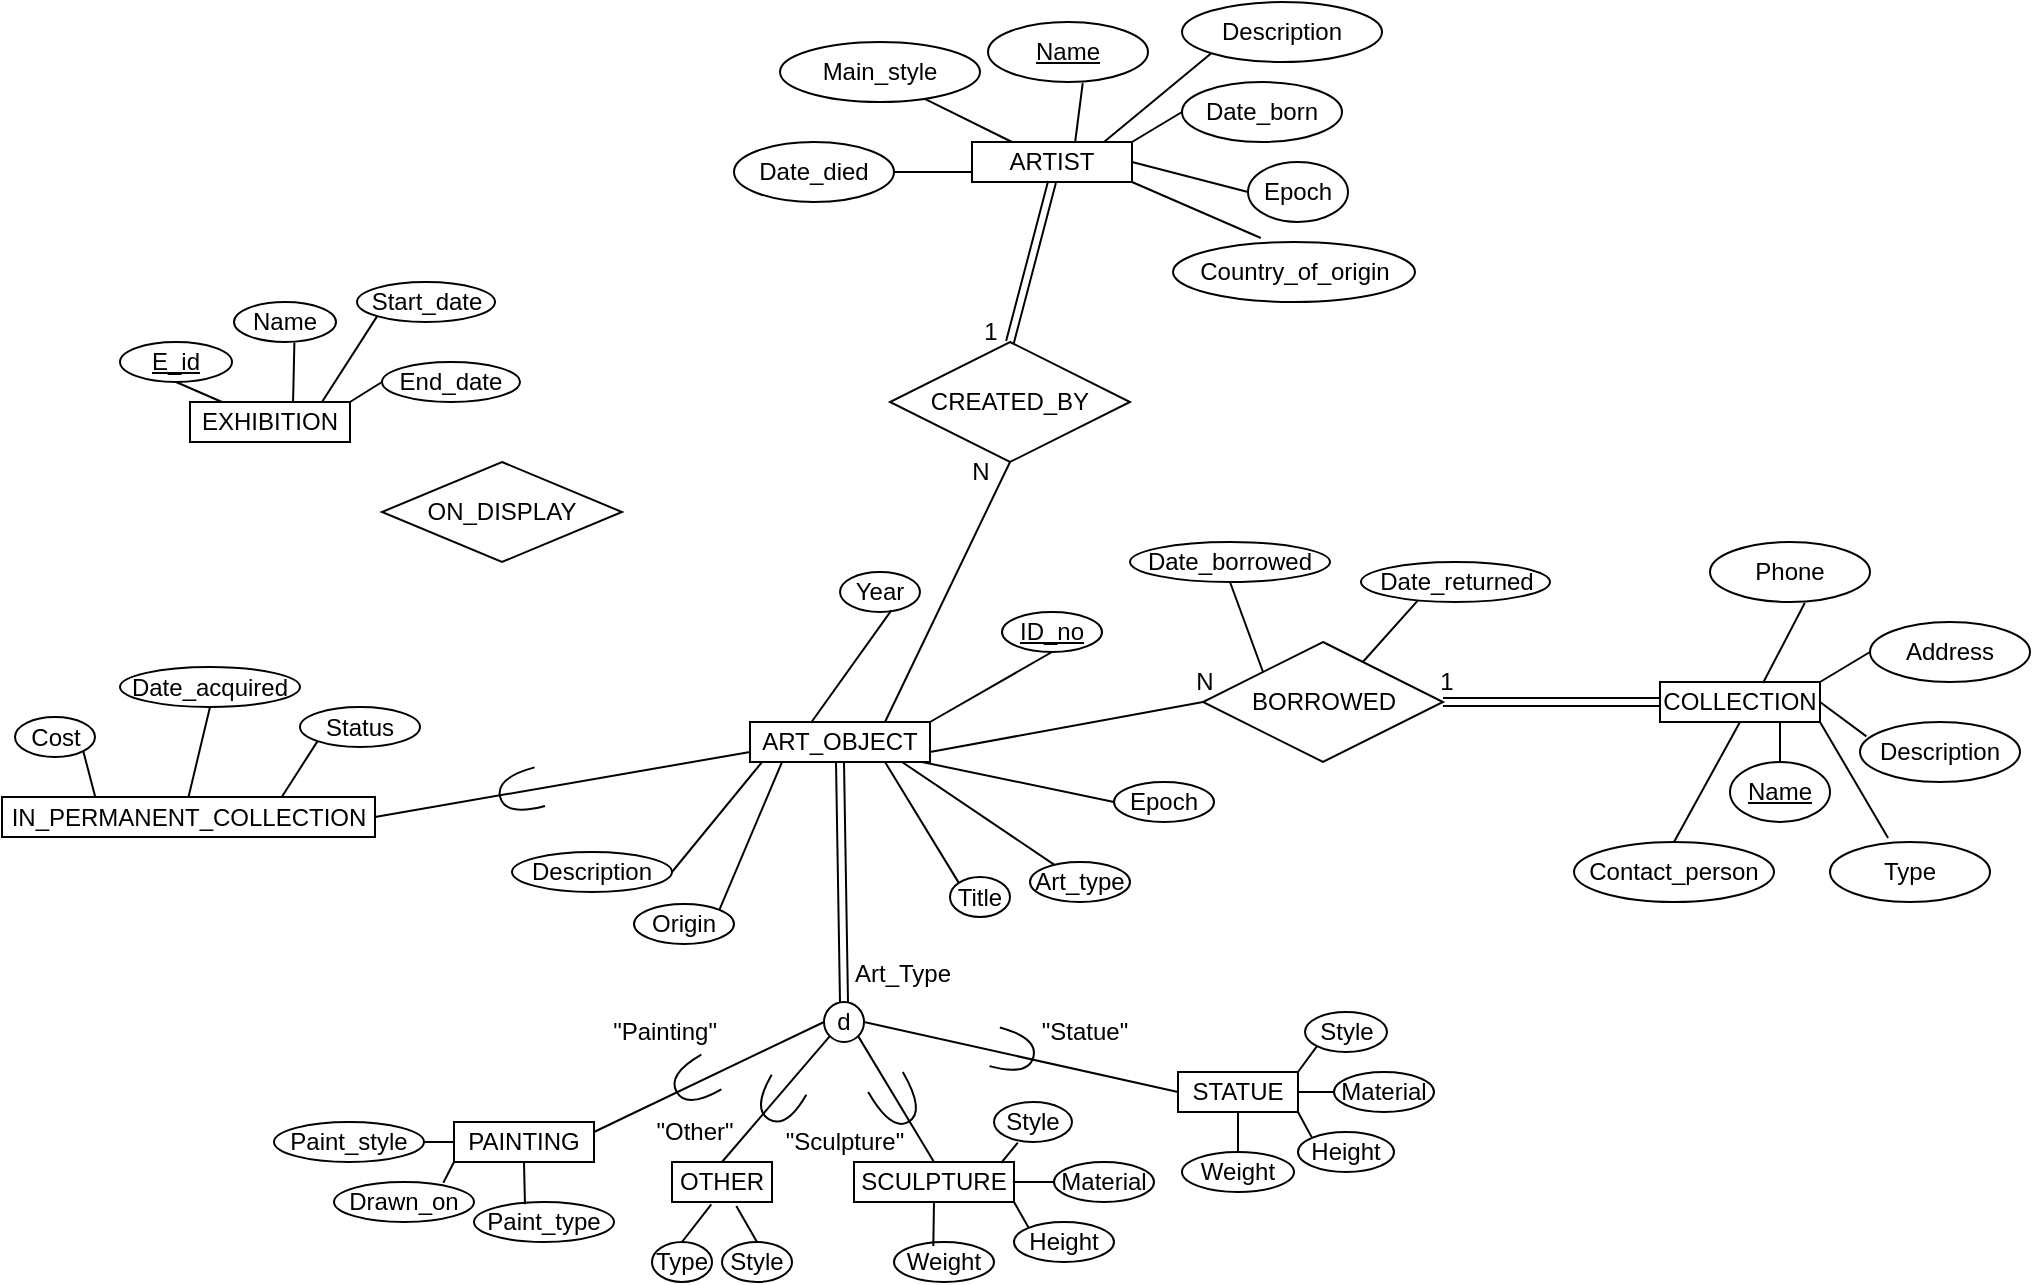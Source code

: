 <mxfile version="20.5.3" type="github">
  <diagram id="R2lEEEUBdFMjLlhIrx00" name="Page-1">
    <mxGraphModel dx="1968" dy="484" grid="1" gridSize="10" guides="1" tooltips="1" connect="1" arrows="1" fold="1" page="1" pageScale="1" pageWidth="850" pageHeight="1100" math="0" shadow="0" extFonts="Permanent Marker^https://fonts.googleapis.com/css?family=Permanent+Marker">
      <root>
        <mxCell id="0" />
        <mxCell id="1" parent="0" />
        <mxCell id="aG9_IfBSH0ol4kUv04LN-1" value="ART_OBJECT" style="rounded=0;whiteSpace=wrap;html=1;" parent="1" vertex="1">
          <mxGeometry x="14" y="570" width="90" height="20" as="geometry" />
        </mxCell>
        <mxCell id="aG9_IfBSH0ol4kUv04LN-3" value="ID_no" style="ellipse;whiteSpace=wrap;html=1;align=center;fontStyle=4;" parent="1" vertex="1">
          <mxGeometry x="140" y="515" width="50" height="20" as="geometry" />
        </mxCell>
        <mxCell id="aG9_IfBSH0ol4kUv04LN-5" value="Year" style="ellipse;whiteSpace=wrap;html=1;align=center;" parent="1" vertex="1">
          <mxGeometry x="59" y="495" width="40" height="20" as="geometry" />
        </mxCell>
        <mxCell id="aG9_IfBSH0ol4kUv04LN-6" value="Title" style="ellipse;whiteSpace=wrap;html=1;" parent="1" vertex="1">
          <mxGeometry x="114" y="647.5" width="30" height="20" as="geometry" />
        </mxCell>
        <mxCell id="aG9_IfBSH0ol4kUv04LN-8" value="Description" style="ellipse;whiteSpace=wrap;html=1;" parent="1" vertex="1">
          <mxGeometry x="-105" y="635" width="80" height="20" as="geometry" />
        </mxCell>
        <mxCell id="aG9_IfBSH0ol4kUv04LN-10" value="" style="endArrow=none;html=1;rounded=0;exitX=1;exitY=0.5;exitDx=0;exitDy=0;" parent="1" source="aG9_IfBSH0ol4kUv04LN-8" edge="1">
          <mxGeometry width="50" height="50" relative="1" as="geometry">
            <mxPoint x="-16" y="720" as="sourcePoint" />
            <mxPoint x="20" y="590" as="targetPoint" />
          </mxGeometry>
        </mxCell>
        <mxCell id="aG9_IfBSH0ol4kUv04LN-12" value="" style="endArrow=none;html=1;rounded=0;entryX=0.5;entryY=1;entryDx=0;entryDy=0;exitX=1;exitY=0;exitDx=0;exitDy=0;" parent="1" source="aG9_IfBSH0ol4kUv04LN-1" target="aG9_IfBSH0ol4kUv04LN-3" edge="1">
          <mxGeometry width="50" height="50" relative="1" as="geometry">
            <mxPoint x="-16" y="720" as="sourcePoint" />
            <mxPoint x="34" y="670" as="targetPoint" />
          </mxGeometry>
        </mxCell>
        <mxCell id="aG9_IfBSH0ol4kUv04LN-15" value="PAINTING" style="rounded=0;whiteSpace=wrap;html=1;" parent="1" vertex="1">
          <mxGeometry x="-134" y="770" width="70" height="20" as="geometry" />
        </mxCell>
        <mxCell id="aG9_IfBSH0ol4kUv04LN-16" value="SCULPTURE" style="rounded=0;whiteSpace=wrap;html=1;" parent="1" vertex="1">
          <mxGeometry x="66" y="790" width="80" height="20" as="geometry" />
        </mxCell>
        <mxCell id="aG9_IfBSH0ol4kUv04LN-17" value="STATUE" style="rounded=0;whiteSpace=wrap;html=1;" parent="1" vertex="1">
          <mxGeometry x="228" y="745" width="60" height="20" as="geometry" />
        </mxCell>
        <mxCell id="aG9_IfBSH0ol4kUv04LN-18" value="Paint_type" style="ellipse;whiteSpace=wrap;html=1;" parent="1" vertex="1">
          <mxGeometry x="-124" y="810" width="70" height="20" as="geometry" />
        </mxCell>
        <mxCell id="aG9_IfBSH0ol4kUv04LN-19" value="Paint_style" style="ellipse;whiteSpace=wrap;html=1;" parent="1" vertex="1">
          <mxGeometry x="-224" y="770" width="75" height="20" as="geometry" />
        </mxCell>
        <mxCell id="aG9_IfBSH0ol4kUv04LN-20" value="Drawn_on" style="ellipse;whiteSpace=wrap;html=1;" parent="1" vertex="1">
          <mxGeometry x="-194" y="800" width="70" height="20" as="geometry" />
        </mxCell>
        <mxCell id="aG9_IfBSH0ol4kUv04LN-21" value="" style="endArrow=none;html=1;rounded=0;exitX=1;exitY=0.5;exitDx=0;exitDy=0;entryX=0;entryY=0.5;entryDx=0;entryDy=0;" parent="1" source="aG9_IfBSH0ol4kUv04LN-19" target="aG9_IfBSH0ol4kUv04LN-15" edge="1">
          <mxGeometry width="50" height="50" relative="1" as="geometry">
            <mxPoint x="-74" y="870" as="sourcePoint" />
            <mxPoint x="-24" y="820" as="targetPoint" />
          </mxGeometry>
        </mxCell>
        <mxCell id="aG9_IfBSH0ol4kUv04LN-22" value="" style="endArrow=none;html=1;rounded=0;exitX=0.781;exitY=0.017;exitDx=0;exitDy=0;exitPerimeter=0;entryX=0;entryY=1;entryDx=0;entryDy=0;" parent="1" source="aG9_IfBSH0ol4kUv04LN-20" target="aG9_IfBSH0ol4kUv04LN-15" edge="1">
          <mxGeometry width="50" height="50" relative="1" as="geometry">
            <mxPoint x="-74" y="870" as="sourcePoint" />
            <mxPoint x="-24" y="820" as="targetPoint" />
          </mxGeometry>
        </mxCell>
        <mxCell id="aG9_IfBSH0ol4kUv04LN-23" value="" style="endArrow=none;html=1;rounded=0;entryX=0.5;entryY=1;entryDx=0;entryDy=0;exitX=0.364;exitY=0.058;exitDx=0;exitDy=0;exitPerimeter=0;" parent="1" source="aG9_IfBSH0ol4kUv04LN-18" target="aG9_IfBSH0ol4kUv04LN-15" edge="1">
          <mxGeometry width="50" height="50" relative="1" as="geometry">
            <mxPoint x="-74" y="870" as="sourcePoint" />
            <mxPoint x="-24" y="820" as="targetPoint" />
          </mxGeometry>
        </mxCell>
        <mxCell id="aG9_IfBSH0ol4kUv04LN-24" value="Material" style="ellipse;whiteSpace=wrap;html=1;" parent="1" vertex="1">
          <mxGeometry x="166" y="790" width="50" height="20" as="geometry" />
        </mxCell>
        <mxCell id="aG9_IfBSH0ol4kUv04LN-25" value="Height" style="ellipse;whiteSpace=wrap;html=1;" parent="1" vertex="1">
          <mxGeometry x="146" y="820" width="50" height="20" as="geometry" />
        </mxCell>
        <mxCell id="aG9_IfBSH0ol4kUv04LN-26" value="Weight" style="ellipse;whiteSpace=wrap;html=1;" parent="1" vertex="1">
          <mxGeometry x="86" y="830" width="50" height="20" as="geometry" />
        </mxCell>
        <mxCell id="aG9_IfBSH0ol4kUv04LN-27" value="Style" style="ellipse;whiteSpace=wrap;html=1;" parent="1" vertex="1">
          <mxGeometry x="136" y="760" width="39" height="20" as="geometry" />
        </mxCell>
        <mxCell id="aG9_IfBSH0ol4kUv04LN-28" value="" style="endArrow=none;html=1;rounded=0;entryX=0.5;entryY=1;entryDx=0;entryDy=0;exitX=0.393;exitY=0.1;exitDx=0;exitDy=0;exitPerimeter=0;" parent="1" source="aG9_IfBSH0ol4kUv04LN-26" target="aG9_IfBSH0ol4kUv04LN-16" edge="1">
          <mxGeometry width="50" height="50" relative="1" as="geometry">
            <mxPoint x="66" y="930" as="sourcePoint" />
            <mxPoint x="116" y="880" as="targetPoint" />
          </mxGeometry>
        </mxCell>
        <mxCell id="aG9_IfBSH0ol4kUv04LN-29" value="" style="endArrow=none;html=1;rounded=0;entryX=1;entryY=1;entryDx=0;entryDy=0;exitX=0;exitY=0;exitDx=0;exitDy=0;" parent="1" source="aG9_IfBSH0ol4kUv04LN-25" target="aG9_IfBSH0ol4kUv04LN-16" edge="1">
          <mxGeometry width="50" height="50" relative="1" as="geometry">
            <mxPoint x="66" y="930" as="sourcePoint" />
            <mxPoint x="116" y="880" as="targetPoint" />
          </mxGeometry>
        </mxCell>
        <mxCell id="aG9_IfBSH0ol4kUv04LN-30" value="" style="endArrow=none;html=1;rounded=0;entryX=1;entryY=0.5;entryDx=0;entryDy=0;exitX=0;exitY=0.5;exitDx=0;exitDy=0;" parent="1" source="aG9_IfBSH0ol4kUv04LN-24" target="aG9_IfBSH0ol4kUv04LN-16" edge="1">
          <mxGeometry width="50" height="50" relative="1" as="geometry">
            <mxPoint x="66" y="930" as="sourcePoint" />
            <mxPoint x="116" y="880" as="targetPoint" />
          </mxGeometry>
        </mxCell>
        <mxCell id="aG9_IfBSH0ol4kUv04LN-31" value="" style="endArrow=none;html=1;rounded=0;entryX=0.305;entryY=1.017;entryDx=0;entryDy=0;entryPerimeter=0;exitX=0.92;exitY=0.02;exitDx=0;exitDy=0;exitPerimeter=0;" parent="1" source="aG9_IfBSH0ol4kUv04LN-16" target="aG9_IfBSH0ol4kUv04LN-27" edge="1">
          <mxGeometry width="50" height="50" relative="1" as="geometry">
            <mxPoint x="66" y="930" as="sourcePoint" />
            <mxPoint x="116" y="880" as="targetPoint" />
          </mxGeometry>
        </mxCell>
        <mxCell id="aG9_IfBSH0ol4kUv04LN-32" value="OTHER" style="rounded=0;whiteSpace=wrap;html=1;" parent="1" vertex="1">
          <mxGeometry x="-25" y="790" width="50" height="20" as="geometry" />
        </mxCell>
        <mxCell id="aG9_IfBSH0ol4kUv04LN-33" value="Type" style="ellipse;whiteSpace=wrap;html=1;" parent="1" vertex="1">
          <mxGeometry x="-35" y="830" width="30" height="20" as="geometry" />
        </mxCell>
        <mxCell id="aG9_IfBSH0ol4kUv04LN-35" value="Style" style="ellipse;whiteSpace=wrap;html=1;" parent="1" vertex="1">
          <mxGeometry y="830" width="35" height="20" as="geometry" />
        </mxCell>
        <mxCell id="aG9_IfBSH0ol4kUv04LN-36" value="" style="endArrow=none;html=1;rounded=0;exitX=0.5;exitY=0;exitDx=0;exitDy=0;entryX=0.393;entryY=1.058;entryDx=0;entryDy=0;entryPerimeter=0;" parent="1" source="aG9_IfBSH0ol4kUv04LN-33" target="aG9_IfBSH0ol4kUv04LN-32" edge="1">
          <mxGeometry width="50" height="50" relative="1" as="geometry">
            <mxPoint x="15" y="840" as="sourcePoint" />
            <mxPoint x="65" y="790" as="targetPoint" />
          </mxGeometry>
        </mxCell>
        <mxCell id="aG9_IfBSH0ol4kUv04LN-37" value="" style="endArrow=none;html=1;rounded=0;exitX=0.5;exitY=0;exitDx=0;exitDy=0;entryX=0.643;entryY=1.1;entryDx=0;entryDy=0;entryPerimeter=0;" parent="1" source="aG9_IfBSH0ol4kUv04LN-35" target="aG9_IfBSH0ol4kUv04LN-32" edge="1">
          <mxGeometry width="50" height="50" relative="1" as="geometry">
            <mxPoint x="15" y="840" as="sourcePoint" />
            <mxPoint x="65" y="790" as="targetPoint" />
          </mxGeometry>
        </mxCell>
        <mxCell id="4bkVH7N1i63I4MIoj6SS-14" value="COLLECTION" style="rounded=0;whiteSpace=wrap;html=1;" parent="1" vertex="1">
          <mxGeometry x="469" y="550" width="80" height="20" as="geometry" />
        </mxCell>
        <mxCell id="4bkVH7N1i63I4MIoj6SS-15" value="Contact_person" style="ellipse;whiteSpace=wrap;html=1;align=center;" parent="1" vertex="1">
          <mxGeometry x="426" y="630" width="100" height="30" as="geometry" />
        </mxCell>
        <mxCell id="4bkVH7N1i63I4MIoj6SS-16" value="Phone" style="ellipse;whiteSpace=wrap;html=1;align=center;" parent="1" vertex="1">
          <mxGeometry x="494" y="480" width="80" height="30" as="geometry" />
        </mxCell>
        <mxCell id="4bkVH7N1i63I4MIoj6SS-17" value="Address" style="ellipse;whiteSpace=wrap;html=1;align=center;" parent="1" vertex="1">
          <mxGeometry x="574" y="520" width="80" height="30" as="geometry" />
        </mxCell>
        <mxCell id="4bkVH7N1i63I4MIoj6SS-18" value="Description" style="ellipse;whiteSpace=wrap;html=1;align=center;" parent="1" vertex="1">
          <mxGeometry x="569" y="570" width="80" height="30" as="geometry" />
        </mxCell>
        <mxCell id="4bkVH7N1i63I4MIoj6SS-19" value="Type" style="ellipse;whiteSpace=wrap;html=1;align=center;" parent="1" vertex="1">
          <mxGeometry x="554" y="630" width="80" height="30" as="geometry" />
        </mxCell>
        <mxCell id="4bkVH7N1i63I4MIoj6SS-20" value="&lt;u&gt;Name&lt;/u&gt;" style="ellipse;whiteSpace=wrap;html=1;align=center;" parent="1" vertex="1">
          <mxGeometry x="504" y="590" width="50" height="30" as="geometry" />
        </mxCell>
        <mxCell id="4bkVH7N1i63I4MIoj6SS-21" value="" style="endArrow=none;html=1;rounded=0;exitX=0.5;exitY=0;exitDx=0;exitDy=0;entryX=0.5;entryY=1;entryDx=0;entryDy=0;" parent="1" source="4bkVH7N1i63I4MIoj6SS-15" target="4bkVH7N1i63I4MIoj6SS-14" edge="1">
          <mxGeometry relative="1" as="geometry">
            <mxPoint x="454" y="606" as="sourcePoint" />
            <mxPoint x="534" y="576" as="targetPoint" />
          </mxGeometry>
        </mxCell>
        <mxCell id="4bkVH7N1i63I4MIoj6SS-22" value="" style="endArrow=none;html=1;rounded=0;entryX=0.5;entryY=0;entryDx=0;entryDy=0;exitX=0.75;exitY=1;exitDx=0;exitDy=0;" parent="1" source="4bkVH7N1i63I4MIoj6SS-14" target="4bkVH7N1i63I4MIoj6SS-20" edge="1">
          <mxGeometry relative="1" as="geometry">
            <mxPoint x="374" y="576" as="sourcePoint" />
            <mxPoint x="534" y="576" as="targetPoint" />
          </mxGeometry>
        </mxCell>
        <mxCell id="4bkVH7N1i63I4MIoj6SS-23" value="" style="endArrow=none;html=1;rounded=0;exitX=0.363;exitY=-0.067;exitDx=0;exitDy=0;exitPerimeter=0;entryX=1;entryY=1;entryDx=0;entryDy=0;" parent="1" source="4bkVH7N1i63I4MIoj6SS-19" target="4bkVH7N1i63I4MIoj6SS-14" edge="1">
          <mxGeometry relative="1" as="geometry">
            <mxPoint x="374" y="576" as="sourcePoint" />
            <mxPoint x="534" y="576" as="targetPoint" />
          </mxGeometry>
        </mxCell>
        <mxCell id="4bkVH7N1i63I4MIoj6SS-24" value="" style="endArrow=none;html=1;rounded=0;exitX=0.644;exitY=0.025;exitDx=0;exitDy=0;exitPerimeter=0;entryX=0.592;entryY=1.017;entryDx=0;entryDy=0;entryPerimeter=0;" parent="1" source="4bkVH7N1i63I4MIoj6SS-14" target="4bkVH7N1i63I4MIoj6SS-16" edge="1">
          <mxGeometry relative="1" as="geometry">
            <mxPoint x="374" y="576" as="sourcePoint" />
            <mxPoint x="534" y="576" as="targetPoint" />
          </mxGeometry>
        </mxCell>
        <mxCell id="4bkVH7N1i63I4MIoj6SS-25" value="" style="endArrow=none;html=1;rounded=0;exitX=1;exitY=0;exitDx=0;exitDy=0;entryX=0;entryY=0.5;entryDx=0;entryDy=0;" parent="1" source="4bkVH7N1i63I4MIoj6SS-14" target="4bkVH7N1i63I4MIoj6SS-17" edge="1">
          <mxGeometry relative="1" as="geometry">
            <mxPoint x="374" y="576" as="sourcePoint" />
            <mxPoint x="534" y="576" as="targetPoint" />
          </mxGeometry>
        </mxCell>
        <mxCell id="4bkVH7N1i63I4MIoj6SS-26" value="" style="endArrow=none;html=1;rounded=0;exitX=1;exitY=0.5;exitDx=0;exitDy=0;entryX=0.04;entryY=0.239;entryDx=0;entryDy=0;entryPerimeter=0;" parent="1" source="4bkVH7N1i63I4MIoj6SS-14" target="4bkVH7N1i63I4MIoj6SS-18" edge="1">
          <mxGeometry relative="1" as="geometry">
            <mxPoint x="374" y="576" as="sourcePoint" />
            <mxPoint x="534" y="576" as="targetPoint" />
          </mxGeometry>
        </mxCell>
        <mxCell id="4bkVH7N1i63I4MIoj6SS-27" value="ARTIST" style="rounded=0;whiteSpace=wrap;html=1;" parent="1" vertex="1">
          <mxGeometry x="125" y="280" width="80" height="20" as="geometry" />
        </mxCell>
        <mxCell id="4bkVH7N1i63I4MIoj6SS-28" value="Main_style" style="ellipse;whiteSpace=wrap;html=1;align=center;" parent="1" vertex="1">
          <mxGeometry x="29" y="230" width="100" height="30" as="geometry" />
        </mxCell>
        <mxCell id="4bkVH7N1i63I4MIoj6SS-29" value="&lt;u&gt;Name&lt;/u&gt;" style="ellipse;whiteSpace=wrap;html=1;align=center;" parent="1" vertex="1">
          <mxGeometry x="133" y="220" width="80" height="30" as="geometry" />
        </mxCell>
        <mxCell id="4bkVH7N1i63I4MIoj6SS-30" value="Date_born" style="ellipse;whiteSpace=wrap;html=1;align=center;" parent="1" vertex="1">
          <mxGeometry x="230" y="250" width="80" height="30" as="geometry" />
        </mxCell>
        <mxCell id="4bkVH7N1i63I4MIoj6SS-31" value="Date_died" style="ellipse;whiteSpace=wrap;html=1;align=center;" parent="1" vertex="1">
          <mxGeometry x="6" y="280" width="80" height="30" as="geometry" />
        </mxCell>
        <mxCell id="4bkVH7N1i63I4MIoj6SS-32" value="Country_of_origin" style="ellipse;whiteSpace=wrap;html=1;align=center;" parent="1" vertex="1">
          <mxGeometry x="225.5" y="330" width="121" height="30" as="geometry" />
        </mxCell>
        <mxCell id="4bkVH7N1i63I4MIoj6SS-33" value="Epoch" style="ellipse;whiteSpace=wrap;html=1;align=center;" parent="1" vertex="1">
          <mxGeometry x="263" y="290" width="50" height="30" as="geometry" />
        </mxCell>
        <mxCell id="4bkVH7N1i63I4MIoj6SS-36" value="" style="endArrow=none;html=1;rounded=0;exitX=0.363;exitY=-0.067;exitDx=0;exitDy=0;exitPerimeter=0;entryX=1;entryY=1;entryDx=0;entryDy=0;" parent="1" source="4bkVH7N1i63I4MIoj6SS-32" target="4bkVH7N1i63I4MIoj6SS-27" edge="1">
          <mxGeometry relative="1" as="geometry">
            <mxPoint x="30" y="306" as="sourcePoint" />
            <mxPoint x="190" y="306" as="targetPoint" />
          </mxGeometry>
        </mxCell>
        <mxCell id="4bkVH7N1i63I4MIoj6SS-37" value="" style="endArrow=none;html=1;rounded=0;exitX=0.644;exitY=0.025;exitDx=0;exitDy=0;exitPerimeter=0;entryX=0.592;entryY=1.017;entryDx=0;entryDy=0;entryPerimeter=0;" parent="1" source="4bkVH7N1i63I4MIoj6SS-27" target="4bkVH7N1i63I4MIoj6SS-29" edge="1">
          <mxGeometry relative="1" as="geometry">
            <mxPoint x="30" y="306" as="sourcePoint" />
            <mxPoint x="190" y="306" as="targetPoint" />
          </mxGeometry>
        </mxCell>
        <mxCell id="4bkVH7N1i63I4MIoj6SS-38" value="" style="endArrow=none;html=1;rounded=0;exitX=1;exitY=0;exitDx=0;exitDy=0;entryX=0;entryY=0.5;entryDx=0;entryDy=0;" parent="1" source="4bkVH7N1i63I4MIoj6SS-27" target="4bkVH7N1i63I4MIoj6SS-30" edge="1">
          <mxGeometry relative="1" as="geometry">
            <mxPoint x="30" y="306" as="sourcePoint" />
            <mxPoint x="190" y="306" as="targetPoint" />
          </mxGeometry>
        </mxCell>
        <mxCell id="4bkVH7N1i63I4MIoj6SS-41" value="Description" style="ellipse;whiteSpace=wrap;html=1;align=center;" parent="1" vertex="1">
          <mxGeometry x="230" y="210" width="100" height="30" as="geometry" />
        </mxCell>
        <mxCell id="4bkVH7N1i63I4MIoj6SS-42" value="" style="endArrow=none;html=1;rounded=0;entryX=0;entryY=1;entryDx=0;entryDy=0;" parent="1" target="4bkVH7N1i63I4MIoj6SS-41" edge="1">
          <mxGeometry relative="1" as="geometry">
            <mxPoint x="191" y="280" as="sourcePoint" />
            <mxPoint x="261" y="380" as="targetPoint" />
          </mxGeometry>
        </mxCell>
        <mxCell id="4bkVH7N1i63I4MIoj6SS-43" value="EXHIBITION" style="rounded=0;whiteSpace=wrap;html=1;" parent="1" vertex="1">
          <mxGeometry x="-266" y="410" width="80" height="20" as="geometry" />
        </mxCell>
        <mxCell id="4bkVH7N1i63I4MIoj6SS-45" value="Name" style="ellipse;whiteSpace=wrap;html=1;align=center;" parent="1" vertex="1">
          <mxGeometry x="-244" y="360" width="51" height="20" as="geometry" />
        </mxCell>
        <mxCell id="4bkVH7N1i63I4MIoj6SS-46" value="End_date" style="ellipse;whiteSpace=wrap;html=1;align=center;" parent="1" vertex="1">
          <mxGeometry x="-170" y="390" width="69" height="20" as="geometry" />
        </mxCell>
        <mxCell id="4bkVH7N1i63I4MIoj6SS-53" value="" style="endArrow=none;html=1;rounded=0;exitX=0.644;exitY=0.025;exitDx=0;exitDy=0;exitPerimeter=0;entryX=0.592;entryY=1.017;entryDx=0;entryDy=0;entryPerimeter=0;" parent="1" source="4bkVH7N1i63I4MIoj6SS-43" target="4bkVH7N1i63I4MIoj6SS-45" edge="1">
          <mxGeometry relative="1" as="geometry">
            <mxPoint x="-361" y="436" as="sourcePoint" />
            <mxPoint x="-201" y="436" as="targetPoint" />
          </mxGeometry>
        </mxCell>
        <mxCell id="4bkVH7N1i63I4MIoj6SS-54" value="" style="endArrow=none;html=1;rounded=0;exitX=1;exitY=0;exitDx=0;exitDy=0;entryX=0;entryY=0.5;entryDx=0;entryDy=0;" parent="1" source="4bkVH7N1i63I4MIoj6SS-43" target="4bkVH7N1i63I4MIoj6SS-46" edge="1">
          <mxGeometry relative="1" as="geometry">
            <mxPoint x="-361" y="436" as="sourcePoint" />
            <mxPoint x="-201" y="436" as="targetPoint" />
          </mxGeometry>
        </mxCell>
        <mxCell id="4bkVH7N1i63I4MIoj6SS-56" value="Start_date" style="ellipse;whiteSpace=wrap;html=1;align=center;" parent="1" vertex="1">
          <mxGeometry x="-182.5" y="350" width="69" height="20" as="geometry" />
        </mxCell>
        <mxCell id="4bkVH7N1i63I4MIoj6SS-57" value="" style="endArrow=none;html=1;rounded=0;entryX=0;entryY=1;entryDx=0;entryDy=0;" parent="1" target="4bkVH7N1i63I4MIoj6SS-56" edge="1">
          <mxGeometry relative="1" as="geometry">
            <mxPoint x="-200" y="410" as="sourcePoint" />
            <mxPoint x="-130" y="510" as="targetPoint" />
          </mxGeometry>
        </mxCell>
        <mxCell id="KF6m2OH61NZoIcK5nzoi-1" value="Art_type" style="ellipse;whiteSpace=wrap;html=1;" parent="1" vertex="1">
          <mxGeometry x="154" y="640" width="50" height="20" as="geometry" />
        </mxCell>
        <mxCell id="KF6m2OH61NZoIcK5nzoi-3" value="Weight" style="ellipse;whiteSpace=wrap;html=1;" parent="1" vertex="1">
          <mxGeometry x="230" y="785" width="56" height="20" as="geometry" />
        </mxCell>
        <mxCell id="KF6m2OH61NZoIcK5nzoi-4" value="Height" style="ellipse;whiteSpace=wrap;html=1;" parent="1" vertex="1">
          <mxGeometry x="288" y="775" width="48" height="20" as="geometry" />
        </mxCell>
        <mxCell id="KF6m2OH61NZoIcK5nzoi-5" value="Material" style="ellipse;whiteSpace=wrap;html=1;" parent="1" vertex="1">
          <mxGeometry x="306" y="745" width="50" height="20" as="geometry" />
        </mxCell>
        <mxCell id="KF6m2OH61NZoIcK5nzoi-6" value="Style" style="ellipse;whiteSpace=wrap;html=1;" parent="1" vertex="1">
          <mxGeometry x="291.5" y="715" width="41" height="20" as="geometry" />
        </mxCell>
        <mxCell id="KF6m2OH61NZoIcK5nzoi-7" value="" style="endArrow=none;html=1;rounded=0;entryX=0.5;entryY=1;entryDx=0;entryDy=0;exitX=0.5;exitY=0;exitDx=0;exitDy=0;" parent="1" source="KF6m2OH61NZoIcK5nzoi-3" target="aG9_IfBSH0ol4kUv04LN-17" edge="1">
          <mxGeometry width="50" height="50" relative="1" as="geometry">
            <mxPoint x="26" y="845" as="sourcePoint" />
            <mxPoint x="76" y="795" as="targetPoint" />
          </mxGeometry>
        </mxCell>
        <mxCell id="KF6m2OH61NZoIcK5nzoi-8" value="" style="endArrow=none;html=1;rounded=0;entryX=1;entryY=1;entryDx=0;entryDy=0;exitX=0;exitY=0;exitDx=0;exitDy=0;" parent="1" source="KF6m2OH61NZoIcK5nzoi-4" target="aG9_IfBSH0ol4kUv04LN-17" edge="1">
          <mxGeometry width="50" height="50" relative="1" as="geometry">
            <mxPoint x="216" y="845" as="sourcePoint" />
            <mxPoint x="266" y="795" as="targetPoint" />
          </mxGeometry>
        </mxCell>
        <mxCell id="KF6m2OH61NZoIcK5nzoi-9" value="" style="endArrow=none;html=1;rounded=0;entryX=1;entryY=0.5;entryDx=0;entryDy=0;exitX=0;exitY=0.5;exitDx=0;exitDy=0;" parent="1" source="KF6m2OH61NZoIcK5nzoi-5" target="aG9_IfBSH0ol4kUv04LN-17" edge="1">
          <mxGeometry width="50" height="50" relative="1" as="geometry">
            <mxPoint x="216" y="845" as="sourcePoint" />
            <mxPoint x="266" y="795" as="targetPoint" />
          </mxGeometry>
        </mxCell>
        <mxCell id="KF6m2OH61NZoIcK5nzoi-10" value="" style="endArrow=none;html=1;rounded=0;entryX=0;entryY=1;entryDx=0;entryDy=0;exitX=1;exitY=0;exitDx=0;exitDy=0;" parent="1" source="aG9_IfBSH0ol4kUv04LN-17" target="KF6m2OH61NZoIcK5nzoi-6" edge="1">
          <mxGeometry width="50" height="50" relative="1" as="geometry">
            <mxPoint x="216" y="845" as="sourcePoint" />
            <mxPoint x="266" y="795" as="targetPoint" />
          </mxGeometry>
        </mxCell>
        <mxCell id="KF6m2OH61NZoIcK5nzoi-11" value="Epoch" style="ellipse;whiteSpace=wrap;html=1;" parent="1" vertex="1">
          <mxGeometry x="196" y="600" width="50" height="20" as="geometry" />
        </mxCell>
        <mxCell id="KF6m2OH61NZoIcK5nzoi-12" value="Origin" style="ellipse;whiteSpace=wrap;html=1;" parent="1" vertex="1">
          <mxGeometry x="-44" y="661" width="50" height="20" as="geometry" />
        </mxCell>
        <mxCell id="KF6m2OH61NZoIcK5nzoi-13" value="" style="endArrow=none;html=1;rounded=0;entryX=1;entryY=0;entryDx=0;entryDy=0;" parent="1" target="KF6m2OH61NZoIcK5nzoi-12" edge="1">
          <mxGeometry width="50" height="50" relative="1" as="geometry">
            <mxPoint x="30" y="590" as="sourcePoint" />
            <mxPoint y="660" as="targetPoint" />
          </mxGeometry>
        </mxCell>
        <mxCell id="KF6m2OH61NZoIcK5nzoi-14" value="" style="endArrow=none;html=1;rounded=0;exitX=0.75;exitY=1;exitDx=0;exitDy=0;entryX=0;entryY=0;entryDx=0;entryDy=0;" parent="1" source="aG9_IfBSH0ol4kUv04LN-1" target="aG9_IfBSH0ol4kUv04LN-6" edge="1">
          <mxGeometry width="50" height="50" relative="1" as="geometry">
            <mxPoint x="74" y="680" as="sourcePoint" />
            <mxPoint x="120" y="640" as="targetPoint" />
          </mxGeometry>
        </mxCell>
        <mxCell id="KF6m2OH61NZoIcK5nzoi-16" value="" style="endArrow=none;html=1;rounded=0;" parent="1" target="KF6m2OH61NZoIcK5nzoi-1" edge="1">
          <mxGeometry width="50" height="50" relative="1" as="geometry">
            <mxPoint x="90" y="590" as="sourcePoint" />
            <mxPoint x="160" y="640" as="targetPoint" />
          </mxGeometry>
        </mxCell>
        <mxCell id="KF6m2OH61NZoIcK5nzoi-17" value="" style="endArrow=none;html=1;rounded=0;entryX=0;entryY=0.5;entryDx=0;entryDy=0;" parent="1" target="KF6m2OH61NZoIcK5nzoi-11" edge="1">
          <mxGeometry width="50" height="50" relative="1" as="geometry">
            <mxPoint x="100" y="590" as="sourcePoint" />
            <mxPoint x="124" y="630" as="targetPoint" />
          </mxGeometry>
        </mxCell>
        <mxCell id="KF6m2OH61NZoIcK5nzoi-18" value="IN_PERMANENT_COLLECTION" style="rounded=0;whiteSpace=wrap;html=1;" parent="1" vertex="1">
          <mxGeometry x="-360" y="607.5" width="186.5" height="20" as="geometry" />
        </mxCell>
        <mxCell id="KF6m2OH61NZoIcK5nzoi-19" value="Date_acquired" style="ellipse;whiteSpace=wrap;html=1;" parent="1" vertex="1">
          <mxGeometry x="-301" y="542.5" width="90" height="20" as="geometry" />
        </mxCell>
        <mxCell id="KF6m2OH61NZoIcK5nzoi-20" value="Status" style="ellipse;whiteSpace=wrap;html=1;" parent="1" vertex="1">
          <mxGeometry x="-211" y="562.5" width="60" height="20" as="geometry" />
        </mxCell>
        <mxCell id="KF6m2OH61NZoIcK5nzoi-21" value="Cost" style="ellipse;whiteSpace=wrap;html=1;" parent="1" vertex="1">
          <mxGeometry x="-353.5" y="567.5" width="40" height="20" as="geometry" />
        </mxCell>
        <mxCell id="KF6m2OH61NZoIcK5nzoi-26" value="BORROWED" style="shape=rhombus;perimeter=rhombusPerimeter;whiteSpace=wrap;html=1;align=center;" parent="1" vertex="1">
          <mxGeometry x="240.5" y="530" width="120" height="60" as="geometry" />
        </mxCell>
        <mxCell id="KF6m2OH61NZoIcK5nzoi-27" value="" style="endArrow=none;html=1;rounded=0;entryX=0;entryY=0.5;entryDx=0;entryDy=0;exitX=1;exitY=0.75;exitDx=0;exitDy=0;" parent="1" source="aG9_IfBSH0ol4kUv04LN-1" target="KF6m2OH61NZoIcK5nzoi-26" edge="1">
          <mxGeometry relative="1" as="geometry">
            <mxPoint x="34" y="700" as="sourcePoint" />
            <mxPoint x="194" y="700" as="targetPoint" />
          </mxGeometry>
        </mxCell>
        <mxCell id="KF6m2OH61NZoIcK5nzoi-28" value="" style="endArrow=none;html=1;rounded=0;entryX=0.642;entryY=0.961;entryDx=0;entryDy=0;entryPerimeter=0;exitX=0.338;exitY=0.026;exitDx=0;exitDy=0;exitPerimeter=0;" parent="1" source="aG9_IfBSH0ol4kUv04LN-1" target="aG9_IfBSH0ol4kUv04LN-5" edge="1">
          <mxGeometry width="50" height="50" relative="1" as="geometry">
            <mxPoint x="14" y="730" as="sourcePoint" />
            <mxPoint x="64" y="680" as="targetPoint" />
          </mxGeometry>
        </mxCell>
        <mxCell id="KF6m2OH61NZoIcK5nzoi-30" value="" style="shape=link;html=1;rounded=0;exitX=1;exitY=0.5;exitDx=0;exitDy=0;entryX=0;entryY=0.5;entryDx=0;entryDy=0;" parent="1" source="KF6m2OH61NZoIcK5nzoi-26" target="4bkVH7N1i63I4MIoj6SS-14" edge="1">
          <mxGeometry width="100" relative="1" as="geometry">
            <mxPoint x="394" y="830" as="sourcePoint" />
            <mxPoint x="494" y="830" as="targetPoint" />
          </mxGeometry>
        </mxCell>
        <mxCell id="KF6m2OH61NZoIcK5nzoi-33" value="Date_borrowed" style="ellipse;whiteSpace=wrap;html=1;" parent="1" vertex="1">
          <mxGeometry x="204" y="480" width="100" height="20" as="geometry" />
        </mxCell>
        <mxCell id="KF6m2OH61NZoIcK5nzoi-34" value="Date_returned" style="ellipse;whiteSpace=wrap;html=1;" parent="1" vertex="1">
          <mxGeometry x="319.5" y="490" width="94.5" height="20" as="geometry" />
        </mxCell>
        <mxCell id="KF6m2OH61NZoIcK5nzoi-36" value="" style="endArrow=none;html=1;rounded=0;entryX=0.5;entryY=1;entryDx=0;entryDy=0;exitX=0;exitY=0;exitDx=0;exitDy=0;" parent="1" source="KF6m2OH61NZoIcK5nzoi-26" target="KF6m2OH61NZoIcK5nzoi-33" edge="1">
          <mxGeometry width="50" height="50" relative="1" as="geometry">
            <mxPoint x="254" y="640" as="sourcePoint" />
            <mxPoint x="304" y="590" as="targetPoint" />
          </mxGeometry>
        </mxCell>
        <mxCell id="KF6m2OH61NZoIcK5nzoi-37" value="" style="endArrow=none;html=1;rounded=0;entryX=0.3;entryY=0.967;entryDx=0;entryDy=0;entryPerimeter=0;exitX=0.665;exitY=0.169;exitDx=0;exitDy=0;exitPerimeter=0;" parent="1" source="KF6m2OH61NZoIcK5nzoi-26" target="KF6m2OH61NZoIcK5nzoi-34" edge="1">
          <mxGeometry width="50" height="50" relative="1" as="geometry">
            <mxPoint x="254" y="640" as="sourcePoint" />
            <mxPoint x="304" y="590" as="targetPoint" />
          </mxGeometry>
        </mxCell>
        <mxCell id="KF6m2OH61NZoIcK5nzoi-38" value="N" style="text;html=1;align=center;verticalAlign=middle;resizable=0;points=[];autosize=1;strokeColor=none;fillColor=none;" parent="1" vertex="1">
          <mxGeometry x="226" y="535" width="30" height="30" as="geometry" />
        </mxCell>
        <mxCell id="KF6m2OH61NZoIcK5nzoi-39" value="1" style="text;html=1;align=center;verticalAlign=middle;resizable=0;points=[];autosize=1;strokeColor=none;fillColor=none;" parent="1" vertex="1">
          <mxGeometry x="346.5" y="535" width="30" height="30" as="geometry" />
        </mxCell>
        <mxCell id="KF6m2OH61NZoIcK5nzoi-40" value="d" style="ellipse;whiteSpace=wrap;html=1;aspect=fixed;" parent="1" vertex="1">
          <mxGeometry x="51" y="710" width="20" height="20" as="geometry" />
        </mxCell>
        <mxCell id="KF6m2OH61NZoIcK5nzoi-41" value="" style="shape=link;html=1;rounded=0;exitX=0.5;exitY=1;exitDx=0;exitDy=0;entryX=0.5;entryY=0;entryDx=0;entryDy=0;" parent="1" source="aG9_IfBSH0ol4kUv04LN-1" target="KF6m2OH61NZoIcK5nzoi-40" edge="1">
          <mxGeometry width="100" relative="1" as="geometry">
            <mxPoint x="-6" y="690" as="sourcePoint" />
            <mxPoint x="94" y="690" as="targetPoint" />
          </mxGeometry>
        </mxCell>
        <mxCell id="KF6m2OH61NZoIcK5nzoi-43" value="" style="endArrow=none;html=1;rounded=0;entryX=0;entryY=0.5;entryDx=0;entryDy=0;exitX=1;exitY=0.25;exitDx=0;exitDy=0;" parent="1" source="aG9_IfBSH0ol4kUv04LN-15" target="KF6m2OH61NZoIcK5nzoi-40" edge="1">
          <mxGeometry width="50" height="50" relative="1" as="geometry">
            <mxPoint x="-74" y="840" as="sourcePoint" />
            <mxPoint x="-24" y="790" as="targetPoint" />
          </mxGeometry>
        </mxCell>
        <mxCell id="KF6m2OH61NZoIcK5nzoi-44" value="" style="endArrow=none;html=1;rounded=0;entryX=0;entryY=1;entryDx=0;entryDy=0;exitX=0.5;exitY=0;exitDx=0;exitDy=0;" parent="1" source="aG9_IfBSH0ol4kUv04LN-32" target="KF6m2OH61NZoIcK5nzoi-40" edge="1">
          <mxGeometry width="50" height="50" relative="1" as="geometry">
            <mxPoint x="-34" y="770" as="sourcePoint" />
            <mxPoint x="-24" y="790" as="targetPoint" />
          </mxGeometry>
        </mxCell>
        <mxCell id="KF6m2OH61NZoIcK5nzoi-45" value="" style="endArrow=none;html=1;rounded=0;exitX=0.5;exitY=0;exitDx=0;exitDy=0;entryX=1;entryY=1;entryDx=0;entryDy=0;" parent="1" source="aG9_IfBSH0ol4kUv04LN-16" target="KF6m2OH61NZoIcK5nzoi-40" edge="1">
          <mxGeometry width="50" height="50" relative="1" as="geometry">
            <mxPoint x="-74" y="840" as="sourcePoint" />
            <mxPoint x="76" y="730" as="targetPoint" />
          </mxGeometry>
        </mxCell>
        <mxCell id="KF6m2OH61NZoIcK5nzoi-46" value="" style="endArrow=none;html=1;rounded=0;entryX=0;entryY=0.5;entryDx=0;entryDy=0;exitX=1;exitY=0.5;exitDx=0;exitDy=0;" parent="1" source="KF6m2OH61NZoIcK5nzoi-40" target="aG9_IfBSH0ol4kUv04LN-17" edge="1">
          <mxGeometry width="50" height="50" relative="1" as="geometry">
            <mxPoint x="146" y="780" as="sourcePoint" />
            <mxPoint x="196" y="730" as="targetPoint" />
          </mxGeometry>
        </mxCell>
        <mxCell id="mKaLi4qA4PhpkIRhGY83-1" value="" style="shape=requiredInterface;html=1;verticalLabelPosition=bottom;sketch=0;rotation=-210;" parent="1" vertex="1">
          <mxGeometry x="-24" y="740" width="20" height="20" as="geometry" />
        </mxCell>
        <mxCell id="mKaLi4qA4PhpkIRhGY83-3" value="" style="shape=requiredInterface;html=1;verticalLabelPosition=bottom;sketch=0;rotation=120;" parent="1" vertex="1">
          <mxGeometry x="18.5" y="750" width="20" height="20" as="geometry" />
        </mxCell>
        <mxCell id="mKaLi4qA4PhpkIRhGY83-5" value="" style="shape=requiredInterface;html=1;verticalLabelPosition=bottom;sketch=0;rotation=60;" parent="1" vertex="1">
          <mxGeometry x="76" y="750" width="23" height="20" as="geometry" />
        </mxCell>
        <mxCell id="mKaLi4qA4PhpkIRhGY83-9" value="" style="shape=requiredInterface;html=1;verticalLabelPosition=bottom;sketch=0;rotation=15;" parent="1" vertex="1">
          <mxGeometry x="136" y="725" width="20" height="20" as="geometry" />
        </mxCell>
        <mxCell id="mKaLi4qA4PhpkIRhGY83-12" value="" style="endArrow=none;html=1;rounded=0;exitX=1;exitY=0.5;exitDx=0;exitDy=0;entryX=0;entryY=0.75;entryDx=0;entryDy=0;" parent="1" source="4bkVH7N1i63I4MIoj6SS-31" target="4bkVH7N1i63I4MIoj6SS-27" edge="1">
          <mxGeometry width="50" height="50" relative="1" as="geometry">
            <mxPoint x="351" y="380" as="sourcePoint" />
            <mxPoint x="401" y="330" as="targetPoint" />
          </mxGeometry>
        </mxCell>
        <mxCell id="mKaLi4qA4PhpkIRhGY83-13" value="Art_Type" style="text;html=1;align=center;verticalAlign=middle;resizable=0;points=[];autosize=1;strokeColor=none;fillColor=none;" parent="1" vertex="1">
          <mxGeometry x="55" y="681" width="70" height="30" as="geometry" />
        </mxCell>
        <mxCell id="mKaLi4qA4PhpkIRhGY83-15" value="&quot;Painting&quot;" style="text;html=1;align=center;verticalAlign=middle;resizable=0;points=[];autosize=1;strokeColor=none;fillColor=none;" parent="1" vertex="1">
          <mxGeometry x="-69" y="710" width="80" height="30" as="geometry" />
        </mxCell>
        <mxCell id="mKaLi4qA4PhpkIRhGY83-16" value="&quot;Other&quot;" style="text;html=1;align=center;verticalAlign=middle;resizable=0;points=[];autosize=1;strokeColor=none;fillColor=none;" parent="1" vertex="1">
          <mxGeometry x="-44" y="760" width="60" height="30" as="geometry" />
        </mxCell>
        <mxCell id="mKaLi4qA4PhpkIRhGY83-17" value="&quot;Sculpture&quot;" style="text;html=1;align=center;verticalAlign=middle;resizable=0;points=[];autosize=1;strokeColor=none;fillColor=none;" parent="1" vertex="1">
          <mxGeometry x="21" y="765" width="80" height="30" as="geometry" />
        </mxCell>
        <mxCell id="mKaLi4qA4PhpkIRhGY83-18" value="&quot;Statue&quot;" style="text;html=1;align=center;verticalAlign=middle;resizable=0;points=[];autosize=1;strokeColor=none;fillColor=none;" parent="1" vertex="1">
          <mxGeometry x="146" y="710" width="70" height="30" as="geometry" />
        </mxCell>
        <mxCell id="mKaLi4qA4PhpkIRhGY83-21" value="" style="endArrow=none;html=1;rounded=0;entryX=0.5;entryY=1;entryDx=0;entryDy=0;exitX=0.5;exitY=0;exitDx=0;exitDy=0;" parent="1" source="KF6m2OH61NZoIcK5nzoi-18" target="KF6m2OH61NZoIcK5nzoi-19" edge="1">
          <mxGeometry width="50" height="50" relative="1" as="geometry">
            <mxPoint x="-193.5" y="697.5" as="sourcePoint" />
            <mxPoint x="-143.5" y="647.5" as="targetPoint" />
          </mxGeometry>
        </mxCell>
        <mxCell id="mKaLi4qA4PhpkIRhGY83-22" value="" style="endArrow=none;html=1;rounded=0;entryX=1;entryY=1;entryDx=0;entryDy=0;exitX=0.25;exitY=0;exitDx=0;exitDy=0;" parent="1" source="KF6m2OH61NZoIcK5nzoi-18" target="KF6m2OH61NZoIcK5nzoi-21" edge="1">
          <mxGeometry width="50" height="50" relative="1" as="geometry">
            <mxPoint x="-193.5" y="697.5" as="sourcePoint" />
            <mxPoint x="-143.5" y="647.5" as="targetPoint" />
          </mxGeometry>
        </mxCell>
        <mxCell id="mKaLi4qA4PhpkIRhGY83-23" value="" style="endArrow=none;html=1;rounded=0;entryX=0;entryY=1;entryDx=0;entryDy=0;exitX=0.75;exitY=0;exitDx=0;exitDy=0;" parent="1" source="KF6m2OH61NZoIcK5nzoi-18" target="KF6m2OH61NZoIcK5nzoi-20" edge="1">
          <mxGeometry width="50" height="50" relative="1" as="geometry">
            <mxPoint x="-193.5" y="697.5" as="sourcePoint" />
            <mxPoint x="-143.5" y="647.5" as="targetPoint" />
          </mxGeometry>
        </mxCell>
        <mxCell id="mKaLi4qA4PhpkIRhGY83-26" value="" style="endArrow=none;html=1;rounded=0;entryX=0.724;entryY=0.947;entryDx=0;entryDy=0;entryPerimeter=0;exitX=0.25;exitY=0;exitDx=0;exitDy=0;" parent="1" source="4bkVH7N1i63I4MIoj6SS-27" target="4bkVH7N1i63I4MIoj6SS-28" edge="1">
          <mxGeometry width="50" height="50" relative="1" as="geometry">
            <mxPoint x="107" y="390" as="sourcePoint" />
            <mxPoint x="157" y="340" as="targetPoint" />
          </mxGeometry>
        </mxCell>
        <mxCell id="mKaLi4qA4PhpkIRhGY83-27" value="" style="endArrow=none;html=1;rounded=0;entryX=0;entryY=0.5;entryDx=0;entryDy=0;exitX=1;exitY=0.5;exitDx=0;exitDy=0;" parent="1" source="4bkVH7N1i63I4MIoj6SS-27" target="4bkVH7N1i63I4MIoj6SS-33" edge="1">
          <mxGeometry width="50" height="50" relative="1" as="geometry">
            <mxPoint x="107" y="390" as="sourcePoint" />
            <mxPoint x="157" y="340" as="targetPoint" />
          </mxGeometry>
        </mxCell>
        <mxCell id="mKaLi4qA4PhpkIRhGY83-28" value="CREATED_BY" style="shape=rhombus;perimeter=rhombusPerimeter;whiteSpace=wrap;html=1;align=center;" parent="1" vertex="1">
          <mxGeometry x="84" y="380" width="120" height="60" as="geometry" />
        </mxCell>
        <mxCell id="mKaLi4qA4PhpkIRhGY83-29" value="" style="shape=link;html=1;rounded=0;entryX=0.5;entryY=1;entryDx=0;entryDy=0;exitX=0.5;exitY=0;exitDx=0;exitDy=0;" parent="1" source="mKaLi4qA4PhpkIRhGY83-28" target="4bkVH7N1i63I4MIoj6SS-27" edge="1">
          <mxGeometry width="100" relative="1" as="geometry">
            <mxPoint x="70" y="500" as="sourcePoint" />
            <mxPoint x="160" y="310" as="targetPoint" />
          </mxGeometry>
        </mxCell>
        <mxCell id="mKaLi4qA4PhpkIRhGY83-30" value="" style="endArrow=none;html=1;rounded=0;exitX=0.75;exitY=0;exitDx=0;exitDy=0;entryX=0.5;entryY=1;entryDx=0;entryDy=0;" parent="1" source="aG9_IfBSH0ol4kUv04LN-1" target="mKaLi4qA4PhpkIRhGY83-28" edge="1">
          <mxGeometry width="50" height="50" relative="1" as="geometry">
            <mxPoint x="100" y="520" as="sourcePoint" />
            <mxPoint x="150" y="470" as="targetPoint" />
          </mxGeometry>
        </mxCell>
        <mxCell id="mKaLi4qA4PhpkIRhGY83-31" value="1" style="text;html=1;align=center;verticalAlign=middle;resizable=0;points=[];autosize=1;strokeColor=none;fillColor=none;" parent="1" vertex="1">
          <mxGeometry x="119" y="360" width="30" height="30" as="geometry" />
        </mxCell>
        <mxCell id="mKaLi4qA4PhpkIRhGY83-32" value="N" style="text;html=1;align=center;verticalAlign=middle;resizable=0;points=[];autosize=1;strokeColor=none;fillColor=none;" parent="1" vertex="1">
          <mxGeometry x="114" y="430" width="30" height="30" as="geometry" />
        </mxCell>
        <mxCell id="mKaLi4qA4PhpkIRhGY83-39" value="" style="endArrow=none;html=1;rounded=0;entryX=0;entryY=0.75;entryDx=0;entryDy=0;exitX=1;exitY=0.5;exitDx=0;exitDy=0;" parent="1" source="KF6m2OH61NZoIcK5nzoi-18" target="aG9_IfBSH0ol4kUv04LN-1" edge="1">
          <mxGeometry width="50" height="50" relative="1" as="geometry">
            <mxPoint x="10" y="670" as="sourcePoint" />
            <mxPoint x="60" y="620" as="targetPoint" />
          </mxGeometry>
        </mxCell>
        <mxCell id="mKaLi4qA4PhpkIRhGY83-42" value="" style="shape=requiredInterface;html=1;verticalLabelPosition=bottom;sketch=0;rotation=-195;" parent="1" vertex="1">
          <mxGeometry x="-111.25" y="595" width="20.5" height="20" as="geometry" />
        </mxCell>
        <mxCell id="CHMd77DNPbvqnc77Pzw--1" value="E_id" style="ellipse;whiteSpace=wrap;html=1;align=center;fontStyle=4;" vertex="1" parent="1">
          <mxGeometry x="-301" y="380" width="56" height="20" as="geometry" />
        </mxCell>
        <mxCell id="CHMd77DNPbvqnc77Pzw--2" value="" style="endArrow=none;html=1;rounded=0;exitX=0.5;exitY=1;exitDx=0;exitDy=0;" edge="1" parent="1" source="CHMd77DNPbvqnc77Pzw--1">
          <mxGeometry relative="1" as="geometry">
            <mxPoint x="-250" y="480" as="sourcePoint" />
            <mxPoint x="-250" y="410" as="targetPoint" />
          </mxGeometry>
        </mxCell>
        <mxCell id="CHMd77DNPbvqnc77Pzw--3" value="ON_DISPLAY" style="shape=rhombus;perimeter=rhombusPerimeter;whiteSpace=wrap;html=1;align=center;" vertex="1" parent="1">
          <mxGeometry x="-170" y="440" width="120" height="50" as="geometry" />
        </mxCell>
      </root>
    </mxGraphModel>
  </diagram>
</mxfile>
